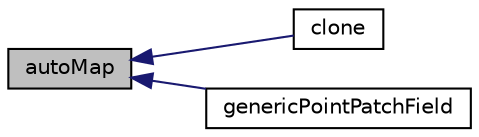 digraph "autoMap"
{
  bgcolor="transparent";
  edge [fontname="Helvetica",fontsize="10",labelfontname="Helvetica",labelfontsize="10"];
  node [fontname="Helvetica",fontsize="10",shape=record];
  rankdir="LR";
  Node930 [label="autoMap",height=0.2,width=0.4,color="black", fillcolor="grey75", style="filled", fontcolor="black"];
  Node930 -> Node931 [dir="back",color="midnightblue",fontsize="10",style="solid",fontname="Helvetica"];
  Node931 [label="clone",height=0.2,width=0.4,color="black",URL="$a24693.html#aaa3e98c14bf456364e5df0149d610d29",tooltip="Construct and return a clone setting internal field reference. "];
  Node930 -> Node932 [dir="back",color="midnightblue",fontsize="10",style="solid",fontname="Helvetica"];
  Node932 [label="genericPointPatchField",height=0.2,width=0.4,color="black",URL="$a24693.html#a26723646f0d37c73645b752ec023ef48",tooltip="Construct as copy setting internal field reference. "];
}
